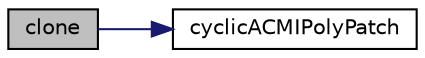 digraph "clone"
{
  bgcolor="transparent";
  edge [fontname="Helvetica",fontsize="10",labelfontname="Helvetica",labelfontsize="10"];
  node [fontname="Helvetica",fontsize="10",shape=record];
  rankdir="LR";
  Node1 [label="clone",height=0.2,width=0.4,color="black", fillcolor="grey75", style="filled", fontcolor="black"];
  Node1 -> Node2 [color="midnightblue",fontsize="10",style="solid",fontname="Helvetica"];
  Node2 [label="cyclicACMIPolyPatch",height=0.2,width=0.4,color="black",URL="$a00464.html#afcaa6600f91c8c879c9153c696292c2a",tooltip="Construct from (base couped patch) components. "];
}
